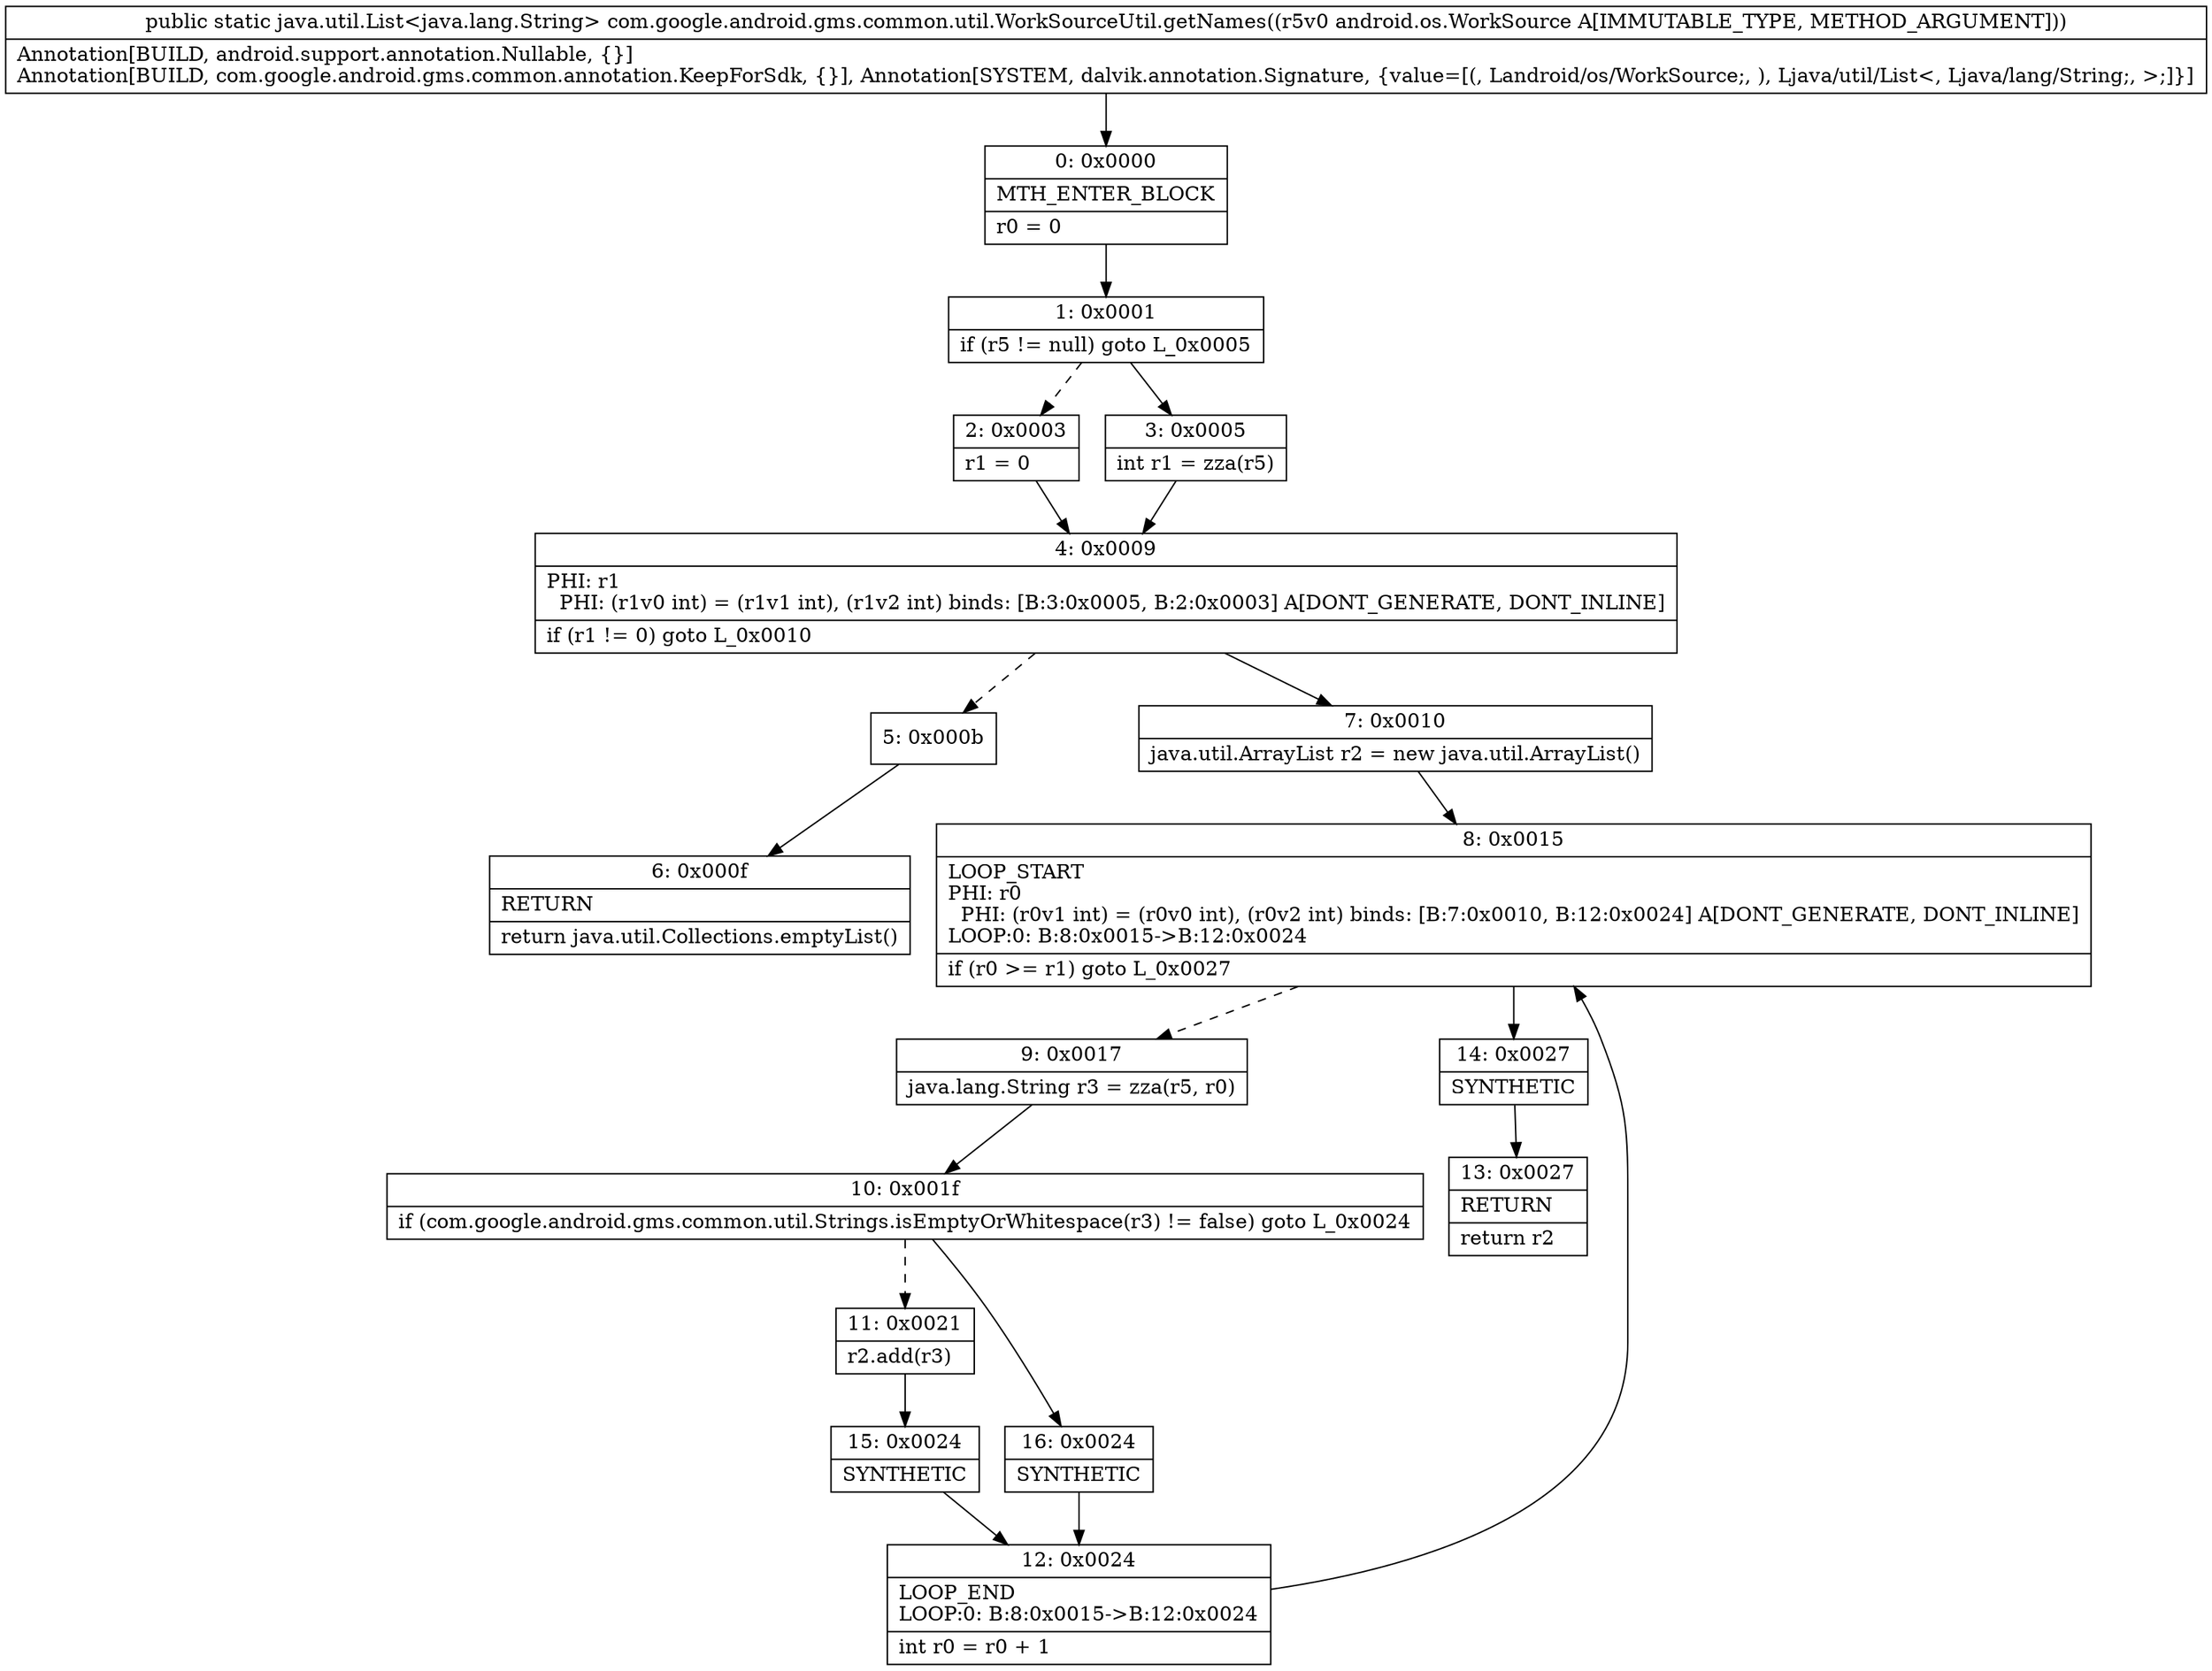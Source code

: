 digraph "CFG forcom.google.android.gms.common.util.WorkSourceUtil.getNames(Landroid\/os\/WorkSource;)Ljava\/util\/List;" {
Node_0 [shape=record,label="{0\:\ 0x0000|MTH_ENTER_BLOCK\l|r0 = 0\l}"];
Node_1 [shape=record,label="{1\:\ 0x0001|if (r5 != null) goto L_0x0005\l}"];
Node_2 [shape=record,label="{2\:\ 0x0003|r1 = 0\l}"];
Node_3 [shape=record,label="{3\:\ 0x0005|int r1 = zza(r5)\l}"];
Node_4 [shape=record,label="{4\:\ 0x0009|PHI: r1 \l  PHI: (r1v0 int) = (r1v1 int), (r1v2 int) binds: [B:3:0x0005, B:2:0x0003] A[DONT_GENERATE, DONT_INLINE]\l|if (r1 != 0) goto L_0x0010\l}"];
Node_5 [shape=record,label="{5\:\ 0x000b}"];
Node_6 [shape=record,label="{6\:\ 0x000f|RETURN\l|return java.util.Collections.emptyList()\l}"];
Node_7 [shape=record,label="{7\:\ 0x0010|java.util.ArrayList r2 = new java.util.ArrayList()\l}"];
Node_8 [shape=record,label="{8\:\ 0x0015|LOOP_START\lPHI: r0 \l  PHI: (r0v1 int) = (r0v0 int), (r0v2 int) binds: [B:7:0x0010, B:12:0x0024] A[DONT_GENERATE, DONT_INLINE]\lLOOP:0: B:8:0x0015\-\>B:12:0x0024\l|if (r0 \>= r1) goto L_0x0027\l}"];
Node_9 [shape=record,label="{9\:\ 0x0017|java.lang.String r3 = zza(r5, r0)\l}"];
Node_10 [shape=record,label="{10\:\ 0x001f|if (com.google.android.gms.common.util.Strings.isEmptyOrWhitespace(r3) != false) goto L_0x0024\l}"];
Node_11 [shape=record,label="{11\:\ 0x0021|r2.add(r3)\l}"];
Node_12 [shape=record,label="{12\:\ 0x0024|LOOP_END\lLOOP:0: B:8:0x0015\-\>B:12:0x0024\l|int r0 = r0 + 1\l}"];
Node_13 [shape=record,label="{13\:\ 0x0027|RETURN\l|return r2\l}"];
Node_14 [shape=record,label="{14\:\ 0x0027|SYNTHETIC\l}"];
Node_15 [shape=record,label="{15\:\ 0x0024|SYNTHETIC\l}"];
Node_16 [shape=record,label="{16\:\ 0x0024|SYNTHETIC\l}"];
MethodNode[shape=record,label="{public static java.util.List\<java.lang.String\> com.google.android.gms.common.util.WorkSourceUtil.getNames((r5v0 android.os.WorkSource A[IMMUTABLE_TYPE, METHOD_ARGUMENT]))  | Annotation[BUILD, android.support.annotation.Nullable, \{\}]\lAnnotation[BUILD, com.google.android.gms.common.annotation.KeepForSdk, \{\}], Annotation[SYSTEM, dalvik.annotation.Signature, \{value=[(, Landroid\/os\/WorkSource;, ), Ljava\/util\/List\<, Ljava\/lang\/String;, \>;]\}]\l}"];
MethodNode -> Node_0;
Node_0 -> Node_1;
Node_1 -> Node_2[style=dashed];
Node_1 -> Node_3;
Node_2 -> Node_4;
Node_3 -> Node_4;
Node_4 -> Node_5[style=dashed];
Node_4 -> Node_7;
Node_5 -> Node_6;
Node_7 -> Node_8;
Node_8 -> Node_9[style=dashed];
Node_8 -> Node_14;
Node_9 -> Node_10;
Node_10 -> Node_11[style=dashed];
Node_10 -> Node_16;
Node_11 -> Node_15;
Node_12 -> Node_8;
Node_14 -> Node_13;
Node_15 -> Node_12;
Node_16 -> Node_12;
}

